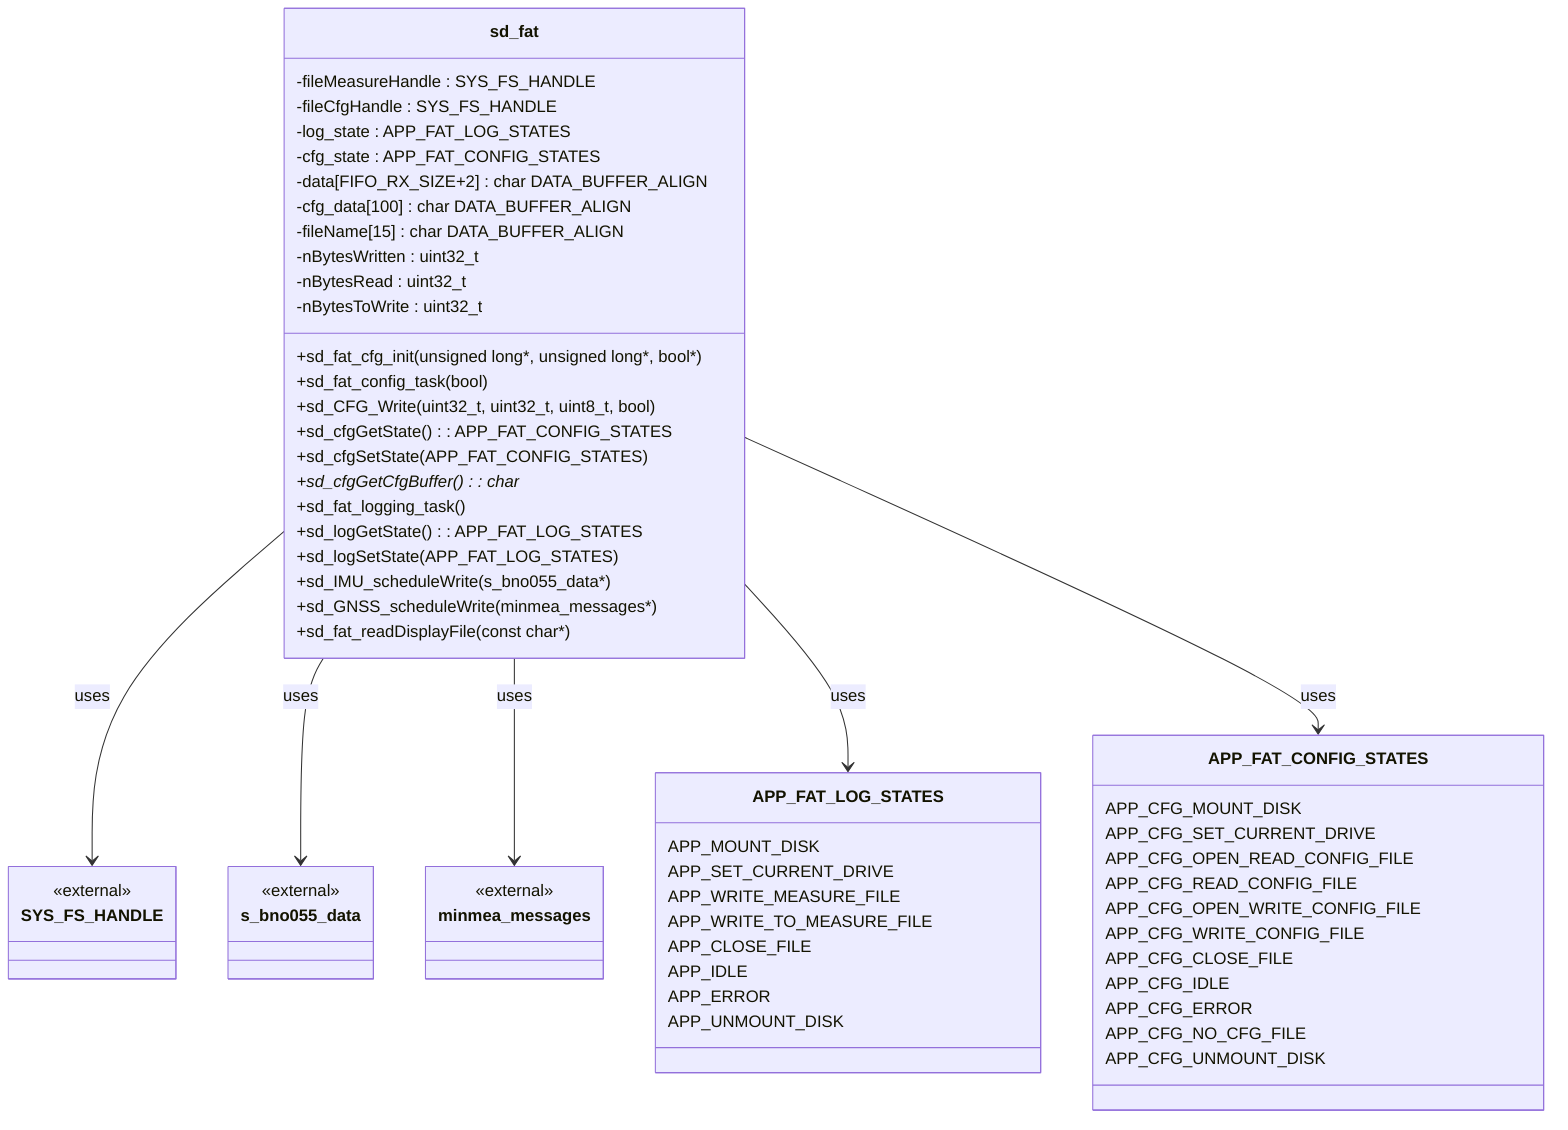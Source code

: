 classDiagram
    class sd_fat {
        -fileMeasureHandle : SYS_FS_HANDLE
        -fileCfgHandle : SYS_FS_HANDLE
        -log_state : APP_FAT_LOG_STATES
        -cfg_state : APP_FAT_CONFIG_STATES
        -data[FIFO_RX_SIZE+2] : char DATA_BUFFER_ALIGN
        -cfg_data[100] : char DATA_BUFFER_ALIGN
        -fileName[15] : char DATA_BUFFER_ALIGN
        -nBytesWritten : uint32_t
        -nBytesRead : uint32_t
        -nBytesToWrite : uint32_t

        +sd_fat_cfg_init(unsigned long*, unsigned long*, bool*)
        +sd_fat_config_task(bool)
        +sd_CFG_Write(uint32_t, uint32_t, uint8_t, bool)
        +sd_cfgGetState() : APP_FAT_CONFIG_STATES
        +sd_cfgSetState(APP_FAT_CONFIG_STATES)
        +sd_cfgGetCfgBuffer() : char*
        +sd_fat_logging_task()
        +sd_logGetState() : APP_FAT_LOG_STATES
        +sd_logSetState(APP_FAT_LOG_STATES)
        +sd_IMU_scheduleWrite(s_bno055_data*)
        +sd_GNSS_scheduleWrite(minmea_messages*)
        +sd_fat_readDisplayFile(const char*)
    }

    class SYS_FS_HANDLE {
        <<external>>
    }

    class s_bno055_data {
        <<external>>
    }

    class minmea_messages {
        <<external>>
    }

    class APP_FAT_LOG_STATES {
        APP_MOUNT_DISK
        APP_SET_CURRENT_DRIVE
        APP_WRITE_MEASURE_FILE
        APP_WRITE_TO_MEASURE_FILE
        APP_CLOSE_FILE
        APP_IDLE
        APP_ERROR
        APP_UNMOUNT_DISK
    }

    class APP_FAT_CONFIG_STATES {
        APP_CFG_MOUNT_DISK
        APP_CFG_SET_CURRENT_DRIVE
        APP_CFG_OPEN_READ_CONFIG_FILE
        APP_CFG_READ_CONFIG_FILE
        APP_CFG_OPEN_WRITE_CONFIG_FILE
        APP_CFG_WRITE_CONFIG_FILE
        APP_CFG_CLOSE_FILE
        APP_CFG_IDLE
        APP_CFG_ERROR
        APP_CFG_NO_CFG_FILE
        APP_CFG_UNMOUNT_DISK
    }

    sd_fat --> SYS_FS_HANDLE : uses
    sd_fat --> s_bno055_data : uses
    sd_fat --> minmea_messages : uses
    sd_fat --> APP_FAT_LOG_STATES : uses
    sd_fat --> APP_FAT_CONFIG_STATES : uses